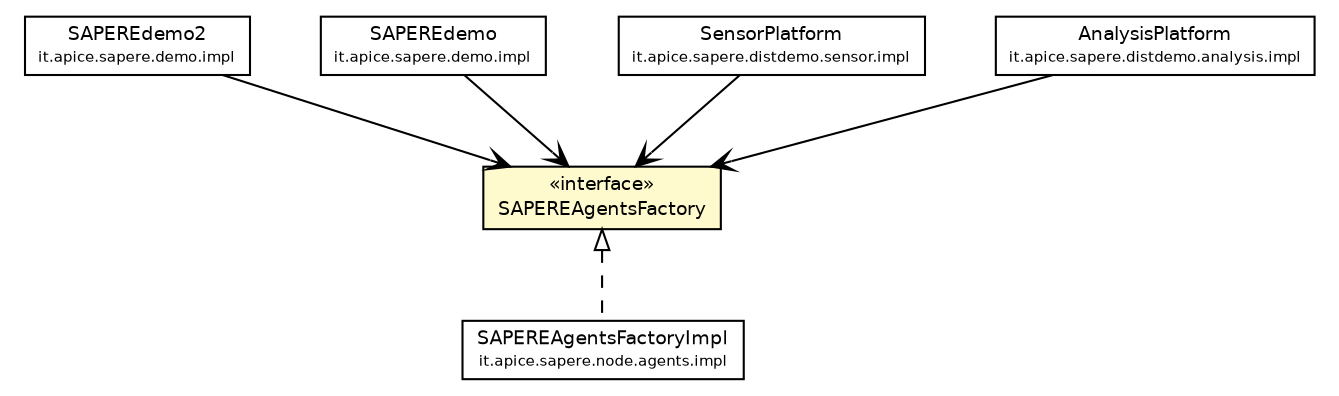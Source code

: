 #!/usr/local/bin/dot
#
# Class diagram 
# Generated by UmlGraph version 4.4 (http://www.spinellis.gr/sw/umlgraph)
#

digraph G {
	edge [fontname="Helvetica",fontsize=10,labelfontname="Helvetica",labelfontsize=10];
	node [fontname="Helvetica",fontsize=10,shape=plaintext];
	// it.apice.sapere.api.node.agents.SAPEREAgentsFactory
	c42875 [label=<<table border="0" cellborder="1" cellspacing="0" cellpadding="2" port="p" bgcolor="lemonChiffon" href="./SAPEREAgentsFactory.html">
		<tr><td><table border="0" cellspacing="0" cellpadding="1">
			<tr><td> &laquo;interface&raquo; </td></tr>
			<tr><td> SAPEREAgentsFactory </td></tr>
		</table></td></tr>
		</table>>, fontname="Helvetica", fontcolor="black", fontsize=9.0];
	// it.apice.sapere.node.agents.impl.SAPEREAgentsFactoryImpl
	c42995 [label=<<table border="0" cellborder="1" cellspacing="0" cellpadding="2" port="p" href="../../../node/agents/impl/SAPEREAgentsFactoryImpl.html">
		<tr><td><table border="0" cellspacing="0" cellpadding="1">
			<tr><td> SAPEREAgentsFactoryImpl </td></tr>
			<tr><td><font point-size="7.0"> it.apice.sapere.node.agents.impl </font></td></tr>
		</table></td></tr>
		</table>>, fontname="Helvetica", fontcolor="black", fontsize=9.0];
	// it.apice.sapere.demo.impl.SAPEREdemo2
	c43030 [label=<<table border="0" cellborder="1" cellspacing="0" cellpadding="2" port="p" href="../../../demo/impl/SAPEREdemo2.html">
		<tr><td><table border="0" cellspacing="0" cellpadding="1">
			<tr><td> SAPEREdemo2 </td></tr>
			<tr><td><font point-size="7.0"> it.apice.sapere.demo.impl </font></td></tr>
		</table></td></tr>
		</table>>, fontname="Helvetica", fontcolor="black", fontsize=9.0];
	// it.apice.sapere.demo.impl.SAPEREdemo
	c43031 [label=<<table border="0" cellborder="1" cellspacing="0" cellpadding="2" port="p" href="../../../demo/impl/SAPEREdemo.html">
		<tr><td><table border="0" cellspacing="0" cellpadding="1">
			<tr><td> SAPEREdemo </td></tr>
			<tr><td><font point-size="7.0"> it.apice.sapere.demo.impl </font></td></tr>
		</table></td></tr>
		</table>>, fontname="Helvetica", fontcolor="black", fontsize=9.0];
	// it.apice.sapere.distdemo.sensor.impl.SensorPlatform
	c43041 [label=<<table border="0" cellborder="1" cellspacing="0" cellpadding="2" port="p" href="../../../distdemo/sensor/impl/SensorPlatform.html">
		<tr><td><table border="0" cellspacing="0" cellpadding="1">
			<tr><td> SensorPlatform </td></tr>
			<tr><td><font point-size="7.0"> it.apice.sapere.distdemo.sensor.impl </font></td></tr>
		</table></td></tr>
		</table>>, fontname="Helvetica", fontcolor="black", fontsize=9.0];
	// it.apice.sapere.distdemo.analysis.impl.AnalysisPlatform
	c43046 [label=<<table border="0" cellborder="1" cellspacing="0" cellpadding="2" port="p" href="../../../distdemo/analysis/impl/AnalysisPlatform.html">
		<tr><td><table border="0" cellspacing="0" cellpadding="1">
			<tr><td> AnalysisPlatform </td></tr>
			<tr><td><font point-size="7.0"> it.apice.sapere.distdemo.analysis.impl </font></td></tr>
		</table></td></tr>
		</table>>, fontname="Helvetica", fontcolor="black", fontsize=9.0];
	//it.apice.sapere.node.agents.impl.SAPEREAgentsFactoryImpl implements it.apice.sapere.api.node.agents.SAPEREAgentsFactory
	c42875:p -> c42995:p [dir=back,arrowtail=empty,style=dashed];
	// it.apice.sapere.demo.impl.SAPEREdemo2 NAVASSOC it.apice.sapere.api.node.agents.SAPEREAgentsFactory
	c43030:p -> c42875:p [taillabel="", label="", headlabel="", fontname="Helvetica", fontcolor="black", fontsize=10.0, color="black", arrowhead=open];
	// it.apice.sapere.demo.impl.SAPEREdemo NAVASSOC it.apice.sapere.api.node.agents.SAPEREAgentsFactory
	c43031:p -> c42875:p [taillabel="", label="", headlabel="", fontname="Helvetica", fontcolor="black", fontsize=10.0, color="black", arrowhead=open];
	// it.apice.sapere.distdemo.sensor.impl.SensorPlatform NAVASSOC it.apice.sapere.api.node.agents.SAPEREAgentsFactory
	c43041:p -> c42875:p [taillabel="", label="", headlabel="", fontname="Helvetica", fontcolor="black", fontsize=10.0, color="black", arrowhead=open];
	// it.apice.sapere.distdemo.analysis.impl.AnalysisPlatform NAVASSOC it.apice.sapere.api.node.agents.SAPEREAgentsFactory
	c43046:p -> c42875:p [taillabel="", label="", headlabel="", fontname="Helvetica", fontcolor="black", fontsize=10.0, color="black", arrowhead=open];
}

